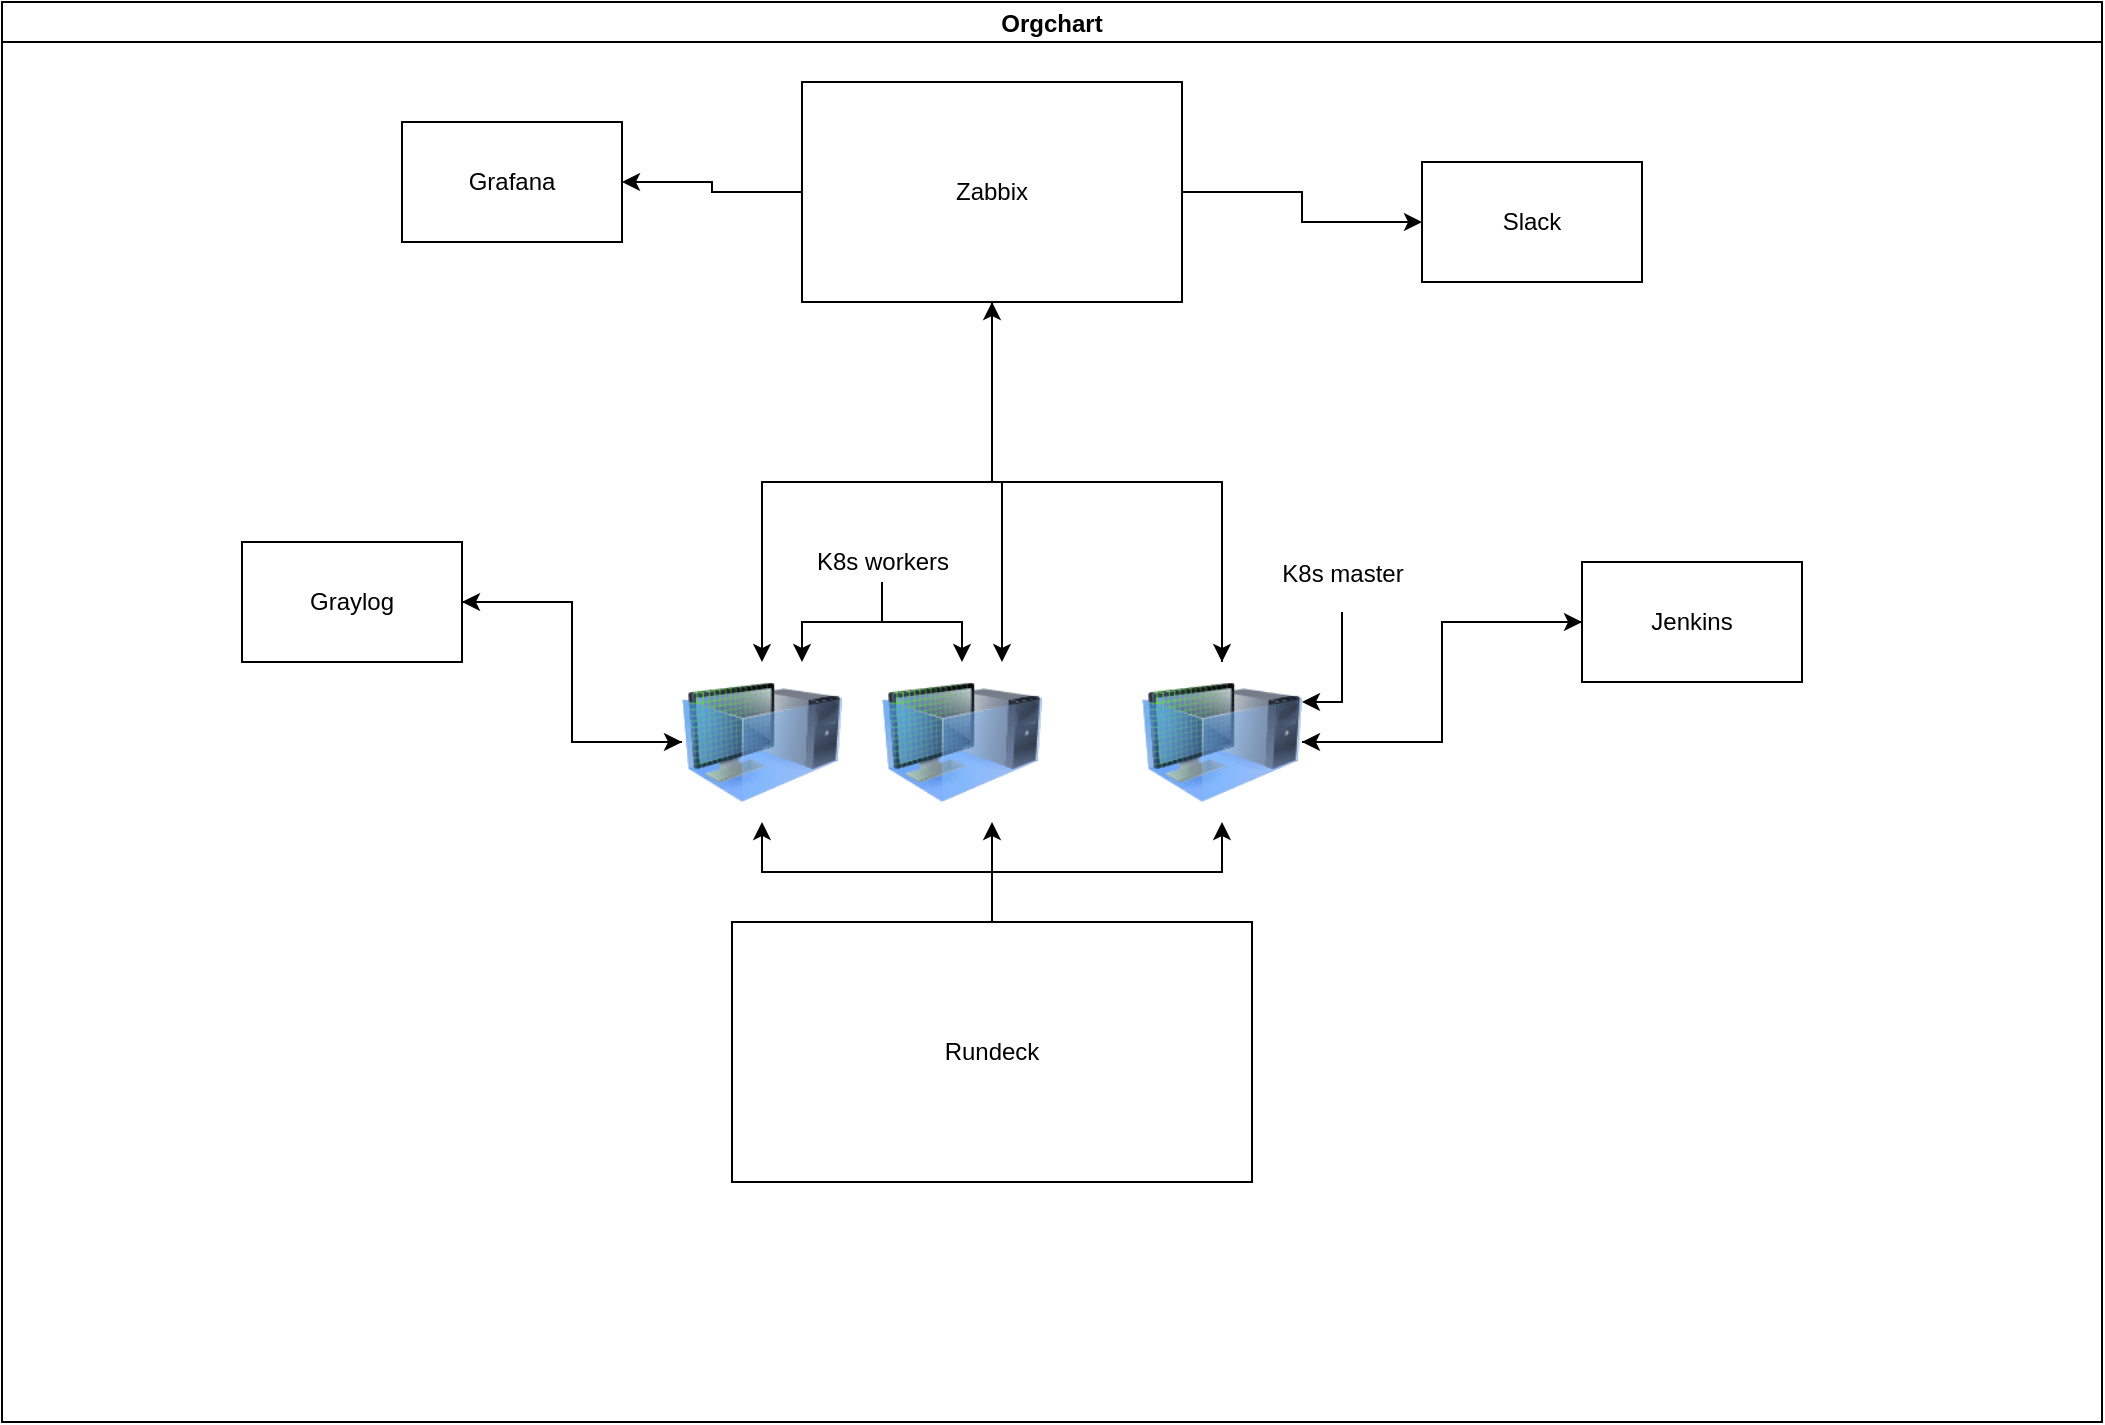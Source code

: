 <mxfile version="15.8.6" type="github">
  <diagram id="nU6tx-ifqsFC6Z16fRk6" name="Page-1">
    <mxGraphModel dx="1422" dy="767" grid="1" gridSize="10" guides="1" tooltips="1" connect="1" arrows="1" fold="1" page="1" pageScale="1" pageWidth="1200" pageHeight="1600" background="none" math="0" shadow="0">
      <root>
        <mxCell id="0" />
        <mxCell id="1" parent="0" />
        <mxCell id="FWQGC3e0asA12aloIRzu-1" value="Orgchart" style="swimlane;startSize=20;horizontal=1;containerType=tree;newEdgeStyle={&quot;edgeStyle&quot;:&quot;elbowEdgeStyle&quot;,&quot;startArrow&quot;:&quot;none&quot;,&quot;endArrow&quot;:&quot;none&quot;};" vertex="1" parent="1">
          <mxGeometry x="90" y="30" width="1050" height="710" as="geometry" />
        </mxCell>
        <UserObject label="Grafana" treeRoot="1" id="FWQGC3e0asA12aloIRzu-4">
          <mxCell style="whiteSpace=wrap;html=1;align=center;treeFolding=1;treeMoving=1;newEdgeStyle={&quot;edgeStyle&quot;:&quot;elbowEdgeStyle&quot;,&quot;startArrow&quot;:&quot;none&quot;,&quot;endArrow&quot;:&quot;none&quot;};" vertex="1" parent="FWQGC3e0asA12aloIRzu-1">
            <mxGeometry x="200" y="60" width="110" height="60" as="geometry" />
          </mxCell>
        </UserObject>
        <mxCell id="FWQGC3e0asA12aloIRzu-15" style="edgeStyle=orthogonalEdgeStyle;rounded=0;orthogonalLoop=1;jettySize=auto;html=1;entryX=0.75;entryY=0;entryDx=0;entryDy=0;fontSize=29;" edge="1" parent="FWQGC3e0asA12aloIRzu-1" source="FWQGC3e0asA12aloIRzu-7" target="FWQGC3e0asA12aloIRzu-13">
          <mxGeometry relative="1" as="geometry" />
        </mxCell>
        <mxCell id="FWQGC3e0asA12aloIRzu-17" style="edgeStyle=orthogonalEdgeStyle;rounded=0;orthogonalLoop=1;jettySize=auto;html=1;fontSize=29;" edge="1" parent="FWQGC3e0asA12aloIRzu-1" source="FWQGC3e0asA12aloIRzu-7" target="FWQGC3e0asA12aloIRzu-12">
          <mxGeometry relative="1" as="geometry" />
        </mxCell>
        <mxCell id="FWQGC3e0asA12aloIRzu-19" style="edgeStyle=orthogonalEdgeStyle;rounded=0;orthogonalLoop=1;jettySize=auto;html=1;entryX=0.5;entryY=0;entryDx=0;entryDy=0;fontSize=29;" edge="1" parent="FWQGC3e0asA12aloIRzu-1" source="FWQGC3e0asA12aloIRzu-7" target="FWQGC3e0asA12aloIRzu-14">
          <mxGeometry relative="1" as="geometry" />
        </mxCell>
        <mxCell id="FWQGC3e0asA12aloIRzu-39" style="edgeStyle=orthogonalEdgeStyle;rounded=0;orthogonalLoop=1;jettySize=auto;html=1;entryX=1;entryY=0.5;entryDx=0;entryDy=0;fontSize=29;" edge="1" parent="FWQGC3e0asA12aloIRzu-1" source="FWQGC3e0asA12aloIRzu-7" target="FWQGC3e0asA12aloIRzu-4">
          <mxGeometry relative="1" as="geometry" />
        </mxCell>
        <mxCell id="FWQGC3e0asA12aloIRzu-58" style="edgeStyle=orthogonalEdgeStyle;rounded=0;orthogonalLoop=1;jettySize=auto;html=1;entryX=0;entryY=0.5;entryDx=0;entryDy=0;fontSize=12;strokeColor=default;" edge="1" parent="FWQGC3e0asA12aloIRzu-1" source="FWQGC3e0asA12aloIRzu-7" target="FWQGC3e0asA12aloIRzu-57">
          <mxGeometry relative="1" as="geometry" />
        </mxCell>
        <UserObject label="Zabbix" treeRoot="1" id="FWQGC3e0asA12aloIRzu-7">
          <mxCell style="whiteSpace=wrap;html=1;align=center;treeFolding=1;treeMoving=1;newEdgeStyle={&quot;edgeStyle&quot;:&quot;elbowEdgeStyle&quot;,&quot;startArrow&quot;:&quot;none&quot;,&quot;endArrow&quot;:&quot;none&quot;};" vertex="1" parent="FWQGC3e0asA12aloIRzu-1">
            <mxGeometry x="400" y="40" width="190" height="110" as="geometry" />
          </mxCell>
        </UserObject>
        <mxCell id="FWQGC3e0asA12aloIRzu-48" style="edgeStyle=orthogonalEdgeStyle;rounded=0;orthogonalLoop=1;jettySize=auto;html=1;entryX=1;entryY=0.5;entryDx=0;entryDy=0;fontSize=29;strokeColor=default;" edge="1" parent="FWQGC3e0asA12aloIRzu-1" source="FWQGC3e0asA12aloIRzu-12" target="FWQGC3e0asA12aloIRzu-40">
          <mxGeometry relative="1" as="geometry" />
        </mxCell>
        <mxCell id="FWQGC3e0asA12aloIRzu-12" value="" style="image;html=1;image=img/lib/clip_art/computers/Virtual_Machine_128x128.png" vertex="1" parent="FWQGC3e0asA12aloIRzu-1">
          <mxGeometry x="340" y="330" width="80" height="80" as="geometry" />
        </mxCell>
        <mxCell id="FWQGC3e0asA12aloIRzu-13" value="" style="image;html=1;image=img/lib/clip_art/computers/Virtual_Machine_128x128.png" vertex="1" parent="FWQGC3e0asA12aloIRzu-1">
          <mxGeometry x="440" y="330" width="80" height="80" as="geometry" />
        </mxCell>
        <mxCell id="FWQGC3e0asA12aloIRzu-38" style="edgeStyle=orthogonalEdgeStyle;rounded=0;orthogonalLoop=1;jettySize=auto;html=1;entryX=0.5;entryY=1;entryDx=0;entryDy=0;fontSize=29;" edge="1" parent="FWQGC3e0asA12aloIRzu-1" source="FWQGC3e0asA12aloIRzu-14" target="FWQGC3e0asA12aloIRzu-7">
          <mxGeometry relative="1" as="geometry" />
        </mxCell>
        <mxCell id="FWQGC3e0asA12aloIRzu-51" style="edgeStyle=orthogonalEdgeStyle;rounded=0;orthogonalLoop=1;jettySize=auto;html=1;entryX=0;entryY=0.5;entryDx=0;entryDy=0;fontSize=29;strokeColor=default;" edge="1" parent="FWQGC3e0asA12aloIRzu-1" source="FWQGC3e0asA12aloIRzu-14" target="FWQGC3e0asA12aloIRzu-49">
          <mxGeometry relative="1" as="geometry" />
        </mxCell>
        <mxCell id="FWQGC3e0asA12aloIRzu-14" value="" style="image;html=1;image=img/lib/clip_art/computers/Virtual_Machine_128x128.png" vertex="1" parent="FWQGC3e0asA12aloIRzu-1">
          <mxGeometry x="570" y="330" width="80" height="80" as="geometry" />
        </mxCell>
        <mxCell id="FWQGC3e0asA12aloIRzu-34" style="edgeStyle=orthogonalEdgeStyle;rounded=0;orthogonalLoop=1;jettySize=auto;html=1;fontSize=29;" edge="1" parent="FWQGC3e0asA12aloIRzu-1" source="FWQGC3e0asA12aloIRzu-27" target="FWQGC3e0asA12aloIRzu-12">
          <mxGeometry relative="1" as="geometry">
            <mxPoint x="340" y="410" as="targetPoint" />
            <Array as="points">
              <mxPoint x="495" y="435" />
              <mxPoint x="380" y="435" />
            </Array>
          </mxGeometry>
        </mxCell>
        <mxCell id="FWQGC3e0asA12aloIRzu-35" style="edgeStyle=orthogonalEdgeStyle;rounded=0;orthogonalLoop=1;jettySize=auto;html=1;fontSize=29;" edge="1" parent="FWQGC3e0asA12aloIRzu-1" source="FWQGC3e0asA12aloIRzu-27" target="FWQGC3e0asA12aloIRzu-13">
          <mxGeometry relative="1" as="geometry">
            <Array as="points">
              <mxPoint x="495" y="435" />
              <mxPoint x="495" y="435" />
            </Array>
          </mxGeometry>
        </mxCell>
        <mxCell id="FWQGC3e0asA12aloIRzu-36" style="edgeStyle=orthogonalEdgeStyle;rounded=0;orthogonalLoop=1;jettySize=auto;html=1;fontSize=29;" edge="1" parent="FWQGC3e0asA12aloIRzu-1" source="FWQGC3e0asA12aloIRzu-27" target="FWQGC3e0asA12aloIRzu-14">
          <mxGeometry relative="1" as="geometry" />
        </mxCell>
        <UserObject label="Rundeck" treeRoot="1" id="FWQGC3e0asA12aloIRzu-27">
          <mxCell style="whiteSpace=wrap;html=1;align=center;treeFolding=1;treeMoving=1;newEdgeStyle={&quot;edgeStyle&quot;:&quot;elbowEdgeStyle&quot;,&quot;startArrow&quot;:&quot;none&quot;,&quot;endArrow&quot;:&quot;none&quot;};" vertex="1" parent="FWQGC3e0asA12aloIRzu-1">
            <mxGeometry x="365" y="460" width="260" height="130" as="geometry" />
          </mxCell>
        </UserObject>
        <mxCell id="FWQGC3e0asA12aloIRzu-47" style="edgeStyle=orthogonalEdgeStyle;rounded=0;orthogonalLoop=1;jettySize=auto;html=1;entryX=0;entryY=0.5;entryDx=0;entryDy=0;fontSize=29;strokeColor=default;" edge="1" parent="FWQGC3e0asA12aloIRzu-1" source="FWQGC3e0asA12aloIRzu-40" target="FWQGC3e0asA12aloIRzu-12">
          <mxGeometry relative="1" as="geometry" />
        </mxCell>
        <UserObject label="Graylog" treeRoot="1" id="FWQGC3e0asA12aloIRzu-40">
          <mxCell style="whiteSpace=wrap;html=1;align=center;treeFolding=1;treeMoving=1;newEdgeStyle={&quot;edgeStyle&quot;:&quot;elbowEdgeStyle&quot;,&quot;startArrow&quot;:&quot;none&quot;,&quot;endArrow&quot;:&quot;none&quot;};" vertex="1" parent="FWQGC3e0asA12aloIRzu-1">
            <mxGeometry x="120" y="270" width="110" height="60" as="geometry" />
          </mxCell>
        </UserObject>
        <mxCell id="FWQGC3e0asA12aloIRzu-50" style="edgeStyle=orthogonalEdgeStyle;rounded=0;orthogonalLoop=1;jettySize=auto;html=1;fontSize=29;strokeColor=default;" edge="1" parent="FWQGC3e0asA12aloIRzu-1" source="FWQGC3e0asA12aloIRzu-49" target="FWQGC3e0asA12aloIRzu-14">
          <mxGeometry relative="1" as="geometry" />
        </mxCell>
        <UserObject label="Jenkins" treeRoot="1" id="FWQGC3e0asA12aloIRzu-49">
          <mxCell style="whiteSpace=wrap;html=1;align=center;treeFolding=1;treeMoving=1;newEdgeStyle={&quot;edgeStyle&quot;:&quot;elbowEdgeStyle&quot;,&quot;startArrow&quot;:&quot;none&quot;,&quot;endArrow&quot;:&quot;none&quot;};" vertex="1" parent="FWQGC3e0asA12aloIRzu-1">
            <mxGeometry x="790" y="280" width="110" height="60" as="geometry" />
          </mxCell>
        </UserObject>
        <mxCell id="FWQGC3e0asA12aloIRzu-55" style="edgeStyle=orthogonalEdgeStyle;rounded=0;orthogonalLoop=1;jettySize=auto;html=1;fontSize=12;strokeColor=default;" edge="1" parent="FWQGC3e0asA12aloIRzu-1" source="FWQGC3e0asA12aloIRzu-54" target="FWQGC3e0asA12aloIRzu-13">
          <mxGeometry relative="1" as="geometry" />
        </mxCell>
        <mxCell id="FWQGC3e0asA12aloIRzu-56" style="edgeStyle=orthogonalEdgeStyle;rounded=0;orthogonalLoop=1;jettySize=auto;html=1;entryX=0.75;entryY=0;entryDx=0;entryDy=0;fontSize=12;strokeColor=default;" edge="1" parent="FWQGC3e0asA12aloIRzu-1" source="FWQGC3e0asA12aloIRzu-54" target="FWQGC3e0asA12aloIRzu-12">
          <mxGeometry relative="1" as="geometry" />
        </mxCell>
        <mxCell id="FWQGC3e0asA12aloIRzu-54" value="K8s workers" style="text;html=1;align=center;verticalAlign=middle;resizable=0;points=[];autosize=1;strokeColor=none;fillColor=none;fontSize=12;" vertex="1" parent="FWQGC3e0asA12aloIRzu-1">
          <mxGeometry x="400" y="270" width="80" height="20" as="geometry" />
        </mxCell>
        <UserObject label="Slack" treeRoot="1" id="FWQGC3e0asA12aloIRzu-57">
          <mxCell style="whiteSpace=wrap;html=1;align=center;treeFolding=1;treeMoving=1;newEdgeStyle={&quot;edgeStyle&quot;:&quot;elbowEdgeStyle&quot;,&quot;startArrow&quot;:&quot;none&quot;,&quot;endArrow&quot;:&quot;none&quot;};" vertex="1" parent="FWQGC3e0asA12aloIRzu-1">
            <mxGeometry x="710" y="80" width="110" height="60" as="geometry" />
          </mxCell>
        </UserObject>
        <mxCell id="FWQGC3e0asA12aloIRzu-53" style="edgeStyle=orthogonalEdgeStyle;rounded=0;orthogonalLoop=1;jettySize=auto;html=1;entryX=1;entryY=0.25;entryDx=0;entryDy=0;fontSize=12;strokeColor=default;" edge="1" parent="1" source="FWQGC3e0asA12aloIRzu-52" target="FWQGC3e0asA12aloIRzu-14">
          <mxGeometry relative="1" as="geometry" />
        </mxCell>
        <mxCell id="FWQGC3e0asA12aloIRzu-52" value="&lt;font style=&quot;font-size: 12px&quot;&gt;K8s master&lt;/font&gt;" style="text;html=1;align=center;verticalAlign=middle;resizable=0;points=[];autosize=1;strokeColor=none;fillColor=none;fontSize=29;" vertex="1" parent="1">
          <mxGeometry x="720" y="285" width="80" height="50" as="geometry" />
        </mxCell>
      </root>
    </mxGraphModel>
  </diagram>
</mxfile>
